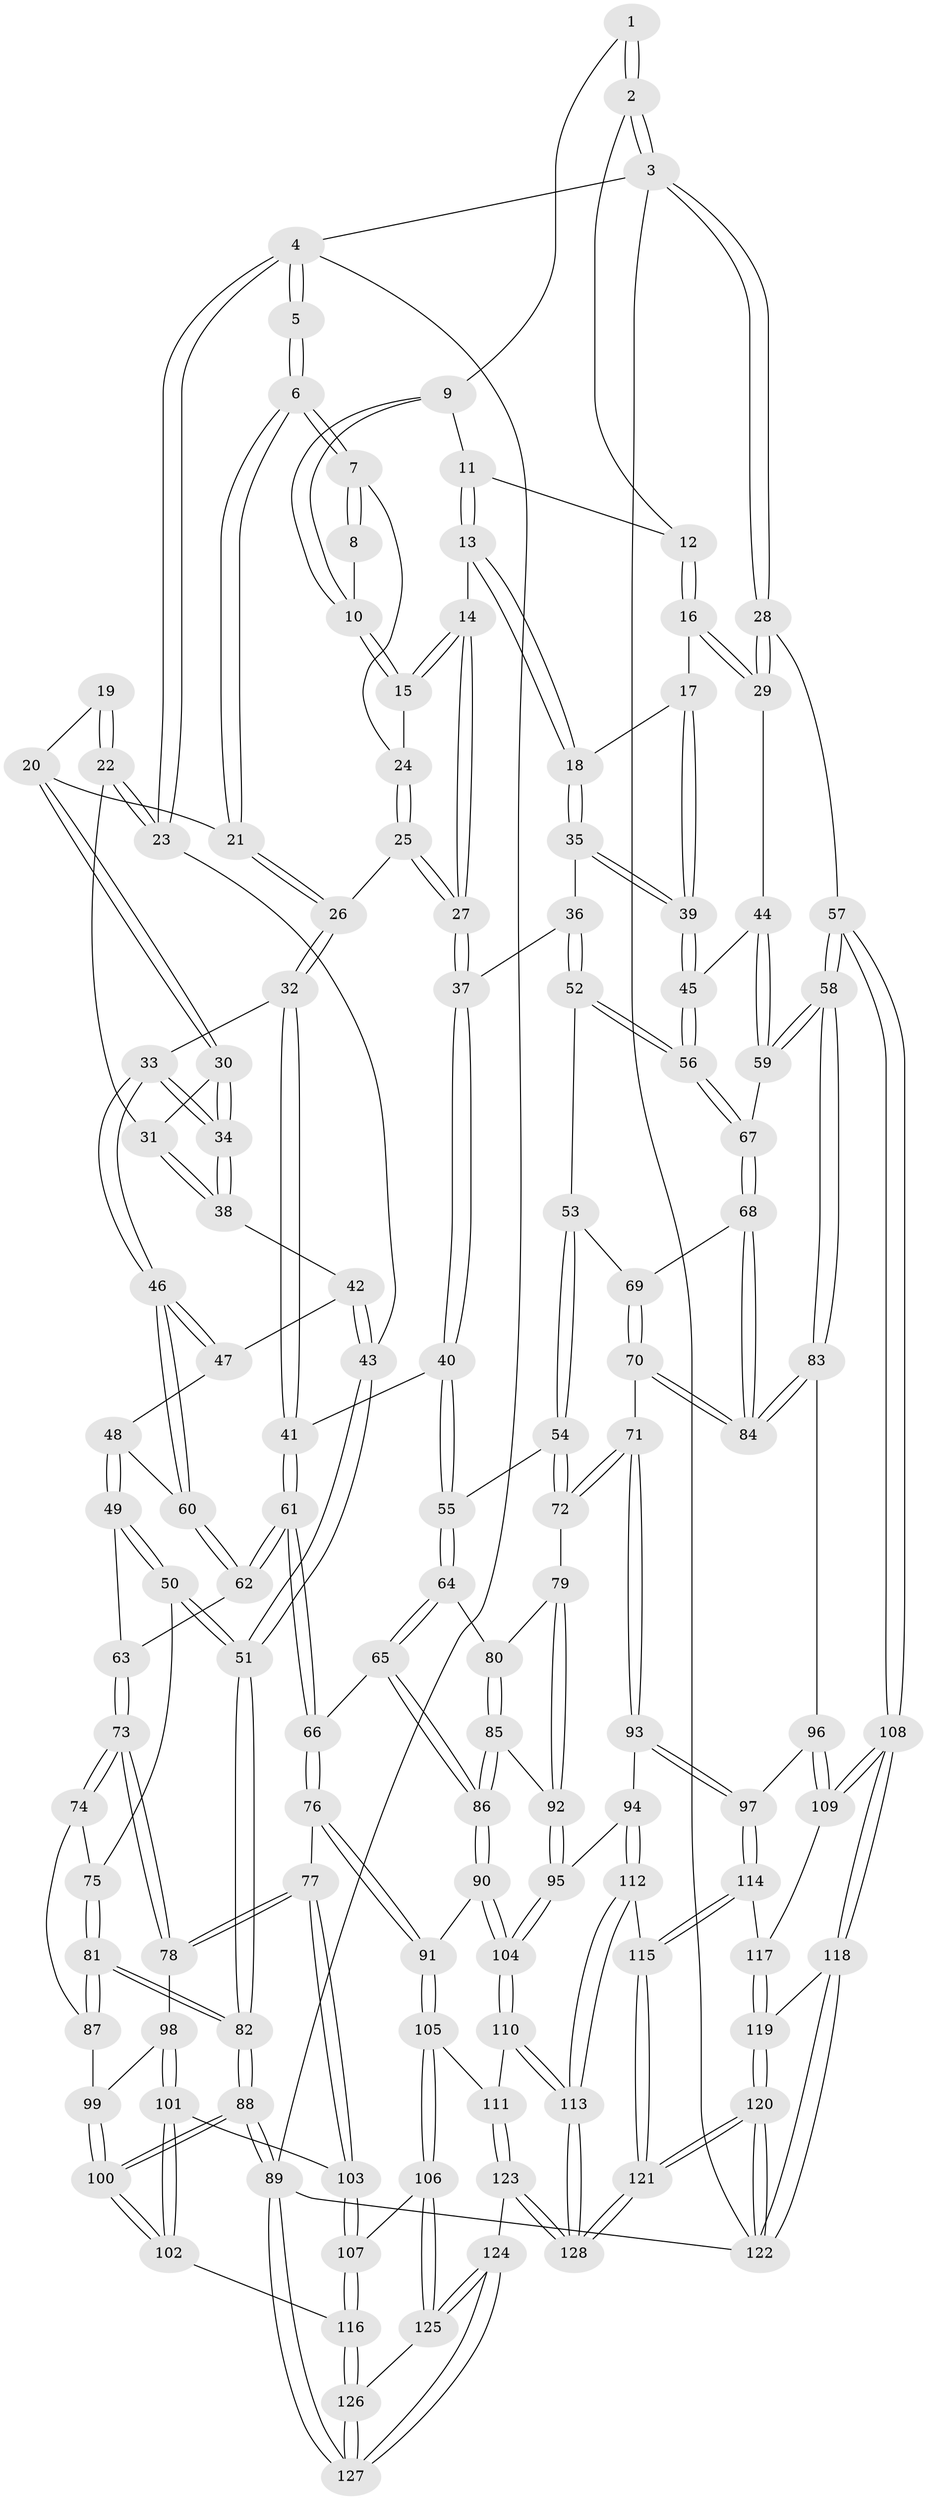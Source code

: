 // coarse degree distribution, {3: 0.11842105263157894, 5: 0.3684210526315789, 4: 0.4473684210526316, 6: 0.05263157894736842, 7: 0.013157894736842105}
// Generated by graph-tools (version 1.1) at 2025/42/03/06/25 10:42:32]
// undirected, 128 vertices, 317 edges
graph export_dot {
graph [start="1"]
  node [color=gray90,style=filled];
  1 [pos="+0.7393346674562158+0"];
  2 [pos="+1+0"];
  3 [pos="+1+0"];
  4 [pos="+0+0"];
  5 [pos="+0+0"];
  6 [pos="+0.29891785655218805+0"];
  7 [pos="+0.315314975392756+0"];
  8 [pos="+0.6670635541702306+0"];
  9 [pos="+0.7416348530853804+0.07564350654661672"];
  10 [pos="+0.6334746301962592+0.13191871701421526"];
  11 [pos="+0.7826162047038007+0.12843673730185423"];
  12 [pos="+0.8409718545472098+0.12193886426743557"];
  13 [pos="+0.7247744640842095+0.2278412837072284"];
  14 [pos="+0.6391437550045003+0.21755029231479747"];
  15 [pos="+0.6244914829042185+0.14637318709925798"];
  16 [pos="+0.9242788037992088+0.2714263007559219"];
  17 [pos="+0.7825722426539774+0.27594116028715354"];
  18 [pos="+0.7663496205604443+0.26534265636855753"];
  19 [pos="+0.03343239671335809+0.1557792887362011"];
  20 [pos="+0.28115275993698924+0"];
  21 [pos="+0.29378095289562434+0"];
  22 [pos="+0+0.2661717013446754"];
  23 [pos="+0+0.3494816159771845"];
  24 [pos="+0.5699621932035193+0.11437652236363828"];
  25 [pos="+0.45156098961569757+0.2459013489474373"];
  26 [pos="+0.36537285250963364+0.21089369827696877"];
  27 [pos="+0.5599714140818013+0.2998319578681041"];
  28 [pos="+1+0.26298199750982115"];
  29 [pos="+0.9798918307790195+0.29337804798206707"];
  30 [pos="+0.11092776718987941+0.2546221123606416"];
  31 [pos="+0.08931545064282907+0.26142277863306085"];
  32 [pos="+0.2984409880629147+0.35662125736808814"];
  33 [pos="+0.26847476125083397+0.3663472119190844"];
  34 [pos="+0.2387883269419651+0.35446814570780355"];
  35 [pos="+0.6674841790498462+0.3682628380199999"];
  36 [pos="+0.5976615774102695+0.3530893194430318"];
  37 [pos="+0.5624114158128081+0.31626916146178213"];
  38 [pos="+0.11239853181667767+0.3819348874748966"];
  39 [pos="+0.7538631092401221+0.41331510315986875"];
  40 [pos="+0.45892339201473875+0.45999539862044353"];
  41 [pos="+0.3405385702757833+0.4037392826134973"];
  42 [pos="+0.10425919042637562+0.3920677576432584"];
  43 [pos="+0+0.3777114589994523"];
  44 [pos="+0.9274989526006644+0.3590995300564102"];
  45 [pos="+0.779799740101806+0.47834744205272167"];
  46 [pos="+0.23166285071031323+0.4238988136261105"];
  47 [pos="+0.11224717972005563+0.41790604163258505"];
  48 [pos="+0.10804054176002456+0.45476201480653444"];
  49 [pos="+0.07369010756518503+0.5190482237954795"];
  50 [pos="+0+0.5325628339132029"];
  51 [pos="+0+0.49124635142898215"];
  52 [pos="+0.6292328001088178+0.49086905541299486"];
  53 [pos="+0.602376330122842+0.5145931340470465"];
  54 [pos="+0.5443285114929526+0.5369640101540323"];
  55 [pos="+0.4832475655932539+0.5372943261041504"];
  56 [pos="+0.776202887201221+0.4982021144827877"];
  57 [pos="+1+0.6728628932821871"];
  58 [pos="+1+0.6549251267964137"];
  59 [pos="+0.9212759297683908+0.5813451214595424"];
  60 [pos="+0.22803861362305258+0.43207556456641794"];
  61 [pos="+0.31552209931729885+0.5755298384476613"];
  62 [pos="+0.20553327859739193+0.5235635337891997"];
  63 [pos="+0.17242120676180195+0.5440941267627506"];
  64 [pos="+0.4565080139438994+0.5812862406148045"];
  65 [pos="+0.43160787754538565+0.5969435834900622"];
  66 [pos="+0.346912592617138+0.6198664795556637"];
  67 [pos="+0.801248204397604+0.5575902695365179"];
  68 [pos="+0.7802110141781227+0.5918436067712736"];
  69 [pos="+0.6343685817905791+0.5673480916298086"];
  70 [pos="+0.6593774545131861+0.6639717784395771"];
  71 [pos="+0.6502841834864056+0.6675720809135853"];
  72 [pos="+0.6279072524649153+0.6699640154138916"];
  73 [pos="+0.17468096323826943+0.6849010072387461"];
  74 [pos="+0.09661849155013996+0.6560690345340444"];
  75 [pos="+0.0814665854509847+0.641947268201594"];
  76 [pos="+0.31639614107714203+0.6747531550542257"];
  77 [pos="+0.22221952388870583+0.7196507876400529"];
  78 [pos="+0.1798988544184064+0.6929895024026662"];
  79 [pos="+0.623860149935823+0.6723425204461664"];
  80 [pos="+0.5166431773320118+0.65219977719328"];
  81 [pos="+0+0.729826528592915"];
  82 [pos="+0+0.7730704404847043"];
  83 [pos="+0.7759869345018974+0.7371694341064453"];
  84 [pos="+0.7474059153638061+0.6551351361731711"];
  85 [pos="+0.517217680287851+0.7406562783998046"];
  86 [pos="+0.46605878875095647+0.7661700662244768"];
  87 [pos="+0.029021264974981906+0.7198130539225025"];
  88 [pos="+0+0.8866766517168947"];
  89 [pos="+0+1"];
  90 [pos="+0.463024302809498+0.7700151404037916"];
  91 [pos="+0.4054002307307436+0.788679423712202"];
  92 [pos="+0.5732637680141301+0.7486953892097198"];
  93 [pos="+0.6608335701873972+0.8162851470743634"];
  94 [pos="+0.6454967501743684+0.819040432618643"];
  95 [pos="+0.5830194250765641+0.7689690582719407"];
  96 [pos="+0.7759579522485877+0.7444292364851494"];
  97 [pos="+0.7205847658756259+0.8239995290718418"];
  98 [pos="+0.10343838947290229+0.7402896209891489"];
  99 [pos="+0.08105713238051587+0.7378297171521788"];
  100 [pos="+0+0.8766902298214662"];
  101 [pos="+0.08570607197481704+0.810660376146181"];
  102 [pos="+0.003387930854939241+0.8771365135847645"];
  103 [pos="+0.2212286599530455+0.8059649464084193"];
  104 [pos="+0.524219115593484+0.8527546684644717"];
  105 [pos="+0.3752001024804437+0.8587415793778636"];
  106 [pos="+0.2571350253086322+0.8740748417666285"];
  107 [pos="+0.23394362730387663+0.8531172834639117"];
  108 [pos="+1+0.7158259755769797"];
  109 [pos="+0.8954248173045385+0.8297423984806133"];
  110 [pos="+0.5374139120519414+0.9133133103165635"];
  111 [pos="+0.40881294705160587+0.9012771090893466"];
  112 [pos="+0.5948728910098371+0.8842752942608622"];
  113 [pos="+0.550100280223069+0.9238520431168651"];
  114 [pos="+0.7432688471153271+0.8886326043366469"];
  115 [pos="+0.7366672555270627+0.9228178355066786"];
  116 [pos="+0.09894849806857026+0.9148653968015347"];
  117 [pos="+0.8736716080109783+0.870469667820796"];
  118 [pos="+1+0.7484523246226259"];
  119 [pos="+0.8905109435261127+0.9982049714928727"];
  120 [pos="+0.7962857692817509+1"];
  121 [pos="+0.7205602741878969+1"];
  122 [pos="+1+1"];
  123 [pos="+0.34793503798126774+1"];
  124 [pos="+0.34586941137552246+1"];
  125 [pos="+0.25737763536516584+0.8935396952030413"];
  126 [pos="+0.13833878411954562+1"];
  127 [pos="+0.15647355336829974+1"];
  128 [pos="+0.632565695179396+1"];
  1 -- 2;
  1 -- 2;
  1 -- 9;
  2 -- 3;
  2 -- 3;
  2 -- 12;
  3 -- 4;
  3 -- 28;
  3 -- 28;
  3 -- 122;
  4 -- 5;
  4 -- 5;
  4 -- 23;
  4 -- 23;
  4 -- 89;
  5 -- 6;
  5 -- 6;
  6 -- 7;
  6 -- 7;
  6 -- 21;
  6 -- 21;
  7 -- 8;
  7 -- 8;
  7 -- 24;
  8 -- 10;
  9 -- 10;
  9 -- 10;
  9 -- 11;
  10 -- 15;
  10 -- 15;
  11 -- 12;
  11 -- 13;
  11 -- 13;
  12 -- 16;
  12 -- 16;
  13 -- 14;
  13 -- 18;
  13 -- 18;
  14 -- 15;
  14 -- 15;
  14 -- 27;
  14 -- 27;
  15 -- 24;
  16 -- 17;
  16 -- 29;
  16 -- 29;
  17 -- 18;
  17 -- 39;
  17 -- 39;
  18 -- 35;
  18 -- 35;
  19 -- 20;
  19 -- 22;
  19 -- 22;
  20 -- 21;
  20 -- 30;
  20 -- 30;
  21 -- 26;
  21 -- 26;
  22 -- 23;
  22 -- 23;
  22 -- 31;
  23 -- 43;
  24 -- 25;
  24 -- 25;
  25 -- 26;
  25 -- 27;
  25 -- 27;
  26 -- 32;
  26 -- 32;
  27 -- 37;
  27 -- 37;
  28 -- 29;
  28 -- 29;
  28 -- 57;
  29 -- 44;
  30 -- 31;
  30 -- 34;
  30 -- 34;
  31 -- 38;
  31 -- 38;
  32 -- 33;
  32 -- 41;
  32 -- 41;
  33 -- 34;
  33 -- 34;
  33 -- 46;
  33 -- 46;
  34 -- 38;
  34 -- 38;
  35 -- 36;
  35 -- 39;
  35 -- 39;
  36 -- 37;
  36 -- 52;
  36 -- 52;
  37 -- 40;
  37 -- 40;
  38 -- 42;
  39 -- 45;
  39 -- 45;
  40 -- 41;
  40 -- 55;
  40 -- 55;
  41 -- 61;
  41 -- 61;
  42 -- 43;
  42 -- 43;
  42 -- 47;
  43 -- 51;
  43 -- 51;
  44 -- 45;
  44 -- 59;
  44 -- 59;
  45 -- 56;
  45 -- 56;
  46 -- 47;
  46 -- 47;
  46 -- 60;
  46 -- 60;
  47 -- 48;
  48 -- 49;
  48 -- 49;
  48 -- 60;
  49 -- 50;
  49 -- 50;
  49 -- 63;
  50 -- 51;
  50 -- 51;
  50 -- 75;
  51 -- 82;
  51 -- 82;
  52 -- 53;
  52 -- 56;
  52 -- 56;
  53 -- 54;
  53 -- 54;
  53 -- 69;
  54 -- 55;
  54 -- 72;
  54 -- 72;
  55 -- 64;
  55 -- 64;
  56 -- 67;
  56 -- 67;
  57 -- 58;
  57 -- 58;
  57 -- 108;
  57 -- 108;
  58 -- 59;
  58 -- 59;
  58 -- 83;
  58 -- 83;
  59 -- 67;
  60 -- 62;
  60 -- 62;
  61 -- 62;
  61 -- 62;
  61 -- 66;
  61 -- 66;
  62 -- 63;
  63 -- 73;
  63 -- 73;
  64 -- 65;
  64 -- 65;
  64 -- 80;
  65 -- 66;
  65 -- 86;
  65 -- 86;
  66 -- 76;
  66 -- 76;
  67 -- 68;
  67 -- 68;
  68 -- 69;
  68 -- 84;
  68 -- 84;
  69 -- 70;
  69 -- 70;
  70 -- 71;
  70 -- 84;
  70 -- 84;
  71 -- 72;
  71 -- 72;
  71 -- 93;
  71 -- 93;
  72 -- 79;
  73 -- 74;
  73 -- 74;
  73 -- 78;
  73 -- 78;
  74 -- 75;
  74 -- 87;
  75 -- 81;
  75 -- 81;
  76 -- 77;
  76 -- 91;
  76 -- 91;
  77 -- 78;
  77 -- 78;
  77 -- 103;
  77 -- 103;
  78 -- 98;
  79 -- 80;
  79 -- 92;
  79 -- 92;
  80 -- 85;
  80 -- 85;
  81 -- 82;
  81 -- 82;
  81 -- 87;
  81 -- 87;
  82 -- 88;
  82 -- 88;
  83 -- 84;
  83 -- 84;
  83 -- 96;
  85 -- 86;
  85 -- 86;
  85 -- 92;
  86 -- 90;
  86 -- 90;
  87 -- 99;
  88 -- 89;
  88 -- 89;
  88 -- 100;
  88 -- 100;
  89 -- 127;
  89 -- 127;
  89 -- 122;
  90 -- 91;
  90 -- 104;
  90 -- 104;
  91 -- 105;
  91 -- 105;
  92 -- 95;
  92 -- 95;
  93 -- 94;
  93 -- 97;
  93 -- 97;
  94 -- 95;
  94 -- 112;
  94 -- 112;
  95 -- 104;
  95 -- 104;
  96 -- 97;
  96 -- 109;
  96 -- 109;
  97 -- 114;
  97 -- 114;
  98 -- 99;
  98 -- 101;
  98 -- 101;
  99 -- 100;
  99 -- 100;
  100 -- 102;
  100 -- 102;
  101 -- 102;
  101 -- 102;
  101 -- 103;
  102 -- 116;
  103 -- 107;
  103 -- 107;
  104 -- 110;
  104 -- 110;
  105 -- 106;
  105 -- 106;
  105 -- 111;
  106 -- 107;
  106 -- 125;
  106 -- 125;
  107 -- 116;
  107 -- 116;
  108 -- 109;
  108 -- 109;
  108 -- 118;
  108 -- 118;
  109 -- 117;
  110 -- 111;
  110 -- 113;
  110 -- 113;
  111 -- 123;
  111 -- 123;
  112 -- 113;
  112 -- 113;
  112 -- 115;
  113 -- 128;
  113 -- 128;
  114 -- 115;
  114 -- 115;
  114 -- 117;
  115 -- 121;
  115 -- 121;
  116 -- 126;
  116 -- 126;
  117 -- 119;
  117 -- 119;
  118 -- 119;
  118 -- 122;
  118 -- 122;
  119 -- 120;
  119 -- 120;
  120 -- 121;
  120 -- 121;
  120 -- 122;
  120 -- 122;
  121 -- 128;
  121 -- 128;
  123 -- 124;
  123 -- 128;
  123 -- 128;
  124 -- 125;
  124 -- 125;
  124 -- 127;
  124 -- 127;
  125 -- 126;
  126 -- 127;
  126 -- 127;
}
